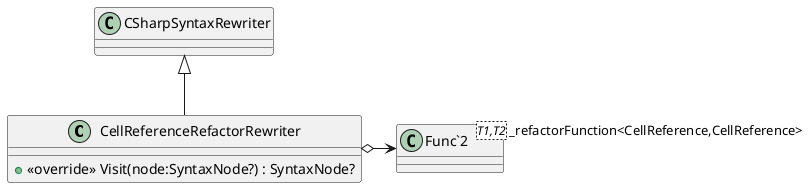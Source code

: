 @startuml
class CellReferenceRefactorRewriter {
    + <<override>> Visit(node:SyntaxNode?) : SyntaxNode?
}
class "Func`2"<T1,T2> {
}
CSharpSyntaxRewriter <|-- CellReferenceRefactorRewriter
CellReferenceRefactorRewriter o-> "_refactorFunction<CellReference,CellReference>" "Func`2"
@enduml
